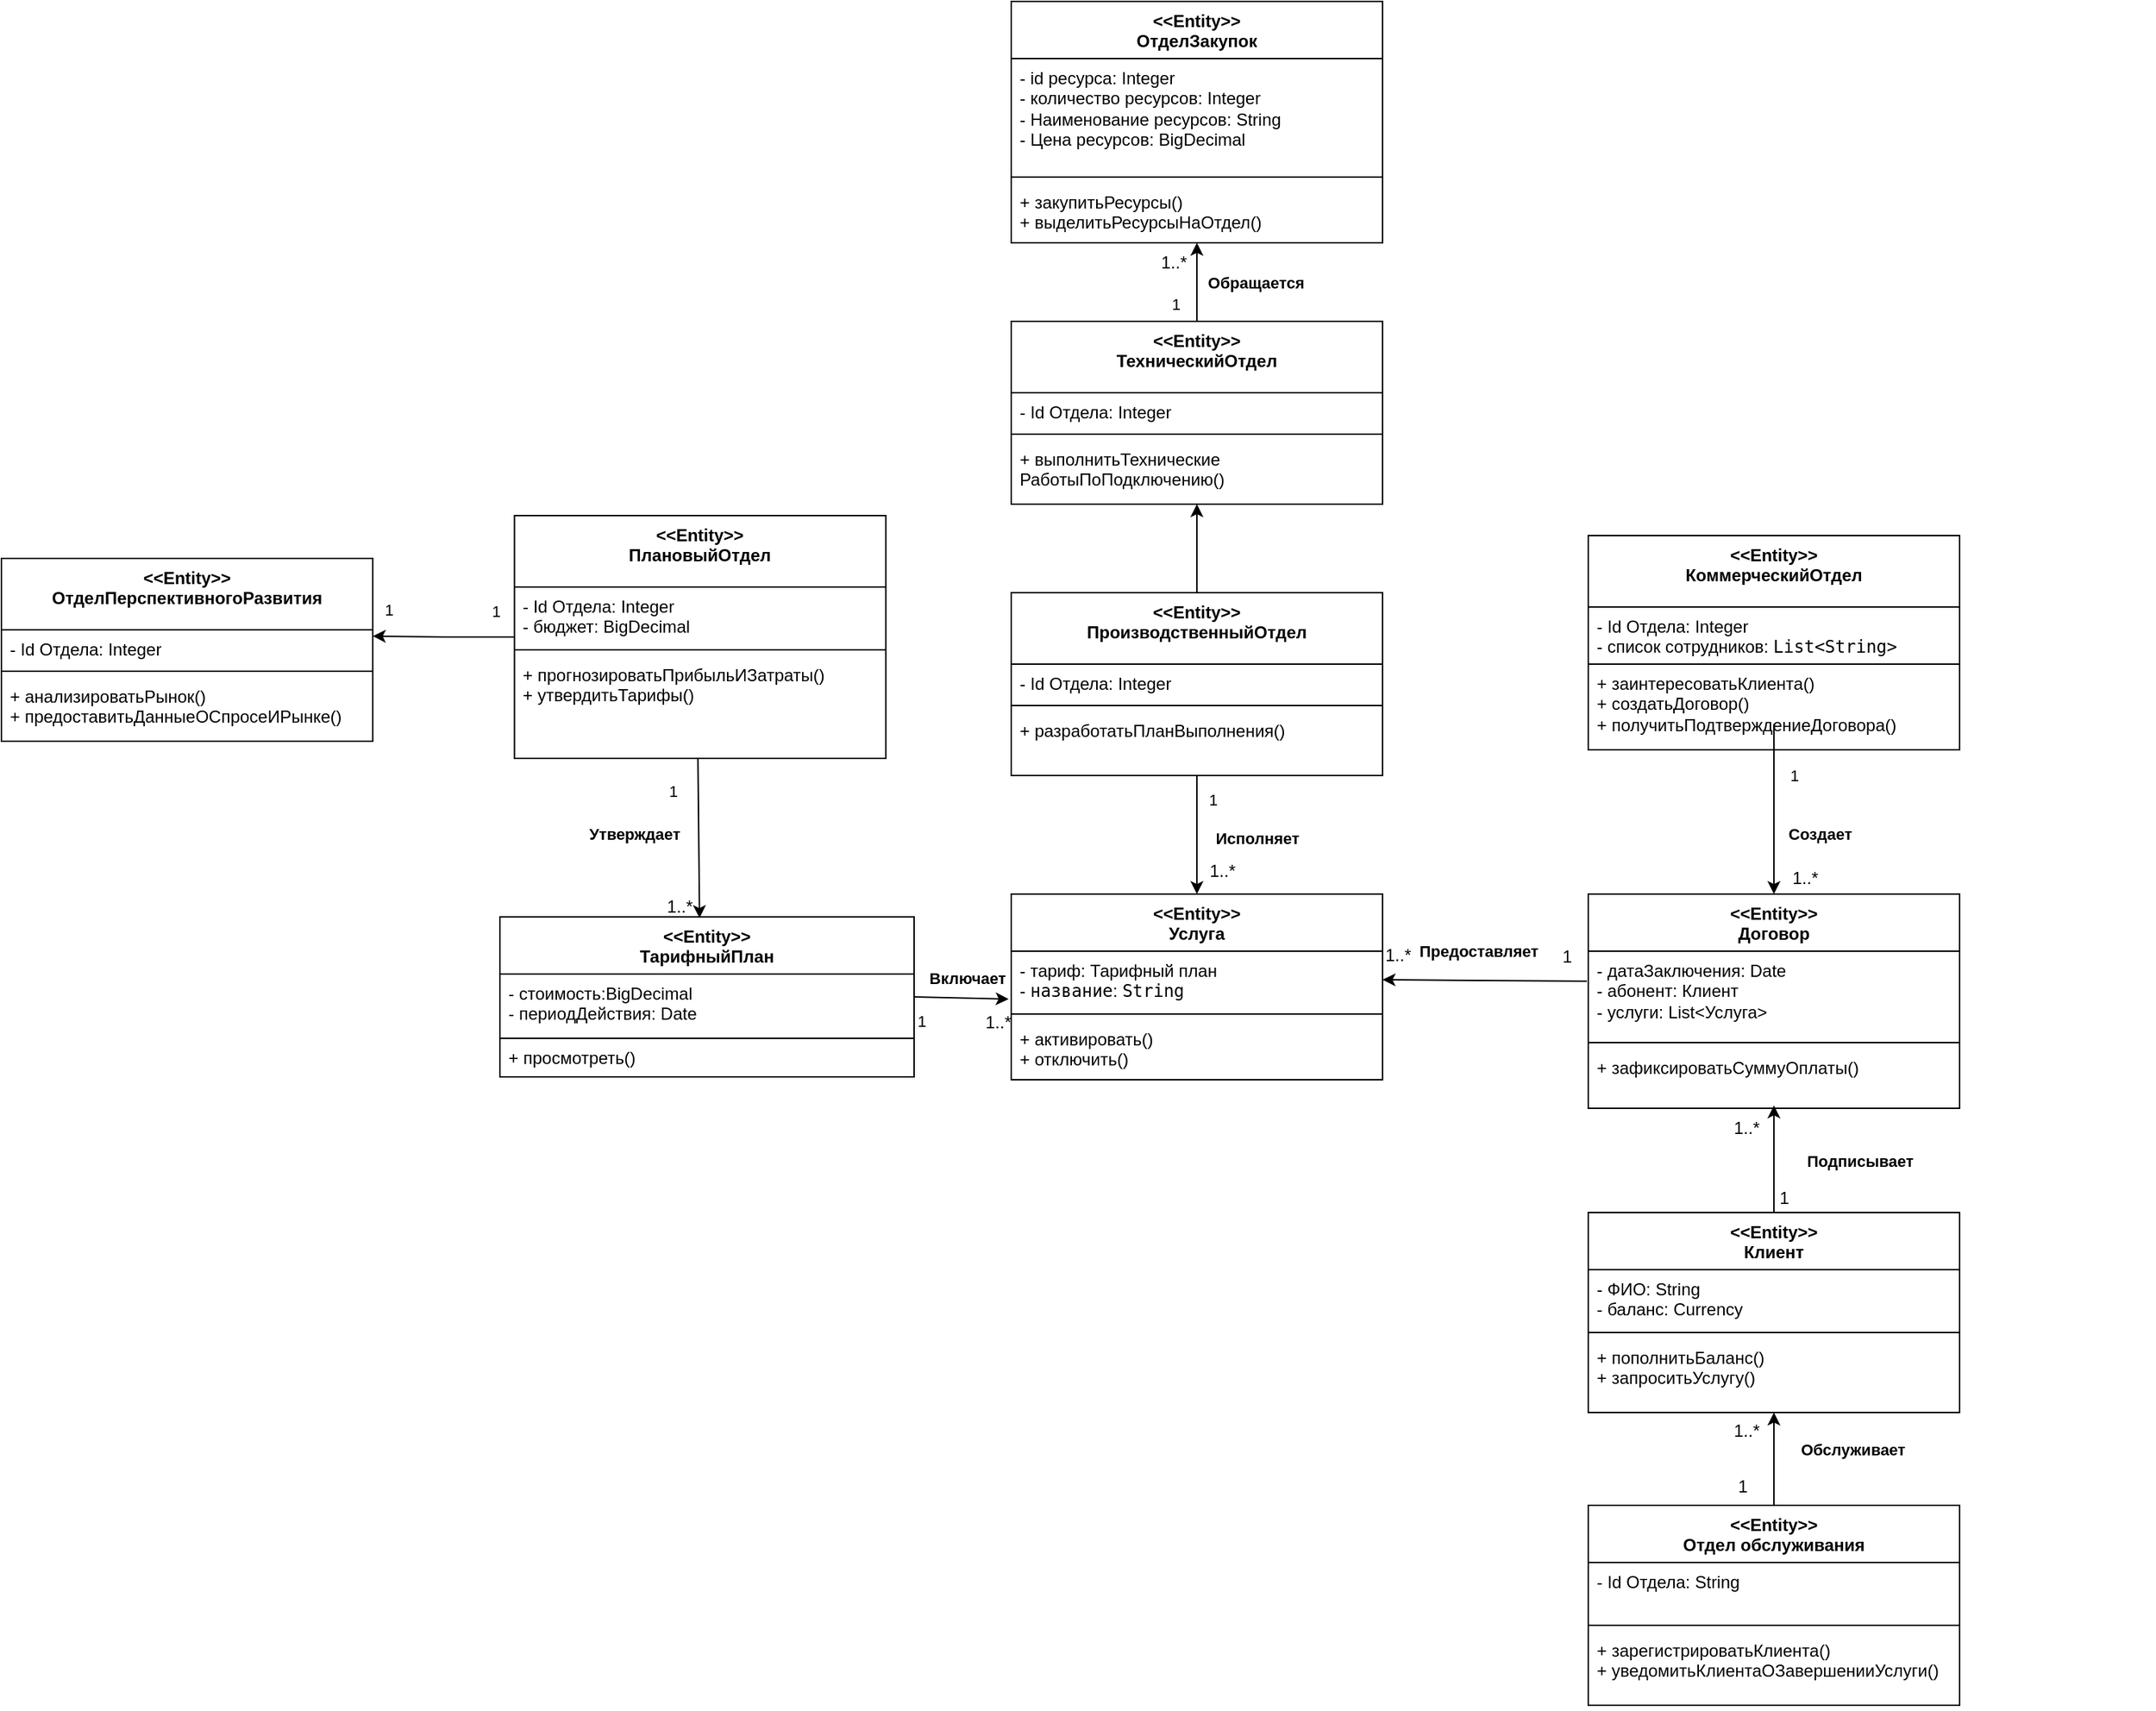 <mxfile version="26.2.4">
  <diagram name="Страница — 1" id="UrVU0uqpv7EShTGXeRlz">
    <mxGraphModel dx="1133" dy="674" grid="0" gridSize="10" guides="1" tooltips="1" connect="1" arrows="1" fold="1" page="1" pageScale="1" pageWidth="2339" pageHeight="3300" math="0" shadow="0">
      <root>
        <mxCell id="0" />
        <mxCell id="1" parent="0" />
        <mxCell id="eWgIt1Ur5osE32BD8mv0-30" style="edgeStyle=orthogonalEdgeStyle;rounded=0;orthogonalLoop=1;jettySize=auto;html=1;" edge="1" parent="1" source="eWgIt1Ur5osE32BD8mv0-19" target="V-TtBSGZ4l5DKQ4Nvbj8-29">
          <mxGeometry relative="1" as="geometry">
            <mxPoint x="1521" y="920" as="sourcePoint" />
          </mxGeometry>
        </mxCell>
        <mxCell id="V-TtBSGZ4l5DKQ4Nvbj8-6" value="&lt;div&gt;&amp;lt;&amp;lt;Entity&amp;gt;&amp;gt;&lt;/div&gt;&lt;div&gt;ОтделЗакупок&lt;/div&gt;" style="swimlane;fontStyle=1;align=center;verticalAlign=top;childLayout=stackLayout;horizontal=1;startSize=40;horizontalStack=0;resizeParent=1;resizeParentMax=0;resizeLast=0;collapsible=1;marginBottom=0;whiteSpace=wrap;html=1;" parent="1" vertex="1">
          <mxGeometry x="1391" y="411" width="260" height="169" as="geometry" />
        </mxCell>
        <mxCell id="V-TtBSGZ4l5DKQ4Nvbj8-7" value="&lt;div&gt;- id ресурса&lt;span style=&quot;background-color: transparent; color: light-dark(rgb(0, 0, 0), rgb(255, 255, 255));&quot;&gt;: Integer&lt;/span&gt;&lt;/div&gt;&lt;div&gt;- количество ресурсов: Integer&lt;/div&gt;&lt;div&gt;- Наименование ресурсов: String&lt;/div&gt;&lt;div&gt;- Цена ресурсов: BigDecimal&lt;/div&gt;" style="text;strokeColor=none;fillColor=none;align=left;verticalAlign=top;spacingLeft=4;spacingRight=4;overflow=hidden;rotatable=0;points=[[0,0.5],[1,0.5]];portConstraint=eastwest;whiteSpace=wrap;html=1;" parent="V-TtBSGZ4l5DKQ4Nvbj8-6" vertex="1">
          <mxGeometry y="40" width="260" height="79" as="geometry" />
        </mxCell>
        <mxCell id="V-TtBSGZ4l5DKQ4Nvbj8-8" value="" style="line;strokeWidth=1;fillColor=none;align=left;verticalAlign=middle;spacingTop=-1;spacingLeft=3;spacingRight=3;rotatable=0;labelPosition=right;points=[];portConstraint=eastwest;strokeColor=inherit;" parent="V-TtBSGZ4l5DKQ4Nvbj8-6" vertex="1">
          <mxGeometry y="119" width="260" height="8" as="geometry" />
        </mxCell>
        <mxCell id="V-TtBSGZ4l5DKQ4Nvbj8-9" value="&lt;div&gt;+ закупитьРесурсы()&lt;/div&gt;&lt;div&gt;+ выделитьРесурсыНаОтдел()&lt;/div&gt;" style="text;strokeColor=none;fillColor=none;align=left;verticalAlign=top;spacingLeft=4;spacingRight=4;overflow=hidden;rotatable=0;points=[[0,0.5],[1,0.5]];portConstraint=eastwest;whiteSpace=wrap;html=1;" parent="V-TtBSGZ4l5DKQ4Nvbj8-6" vertex="1">
          <mxGeometry y="127" width="260" height="42" as="geometry" />
        </mxCell>
        <mxCell id="V-TtBSGZ4l5DKQ4Nvbj8-10" value="&lt;div&gt;&amp;lt;&amp;lt;Entity&amp;gt;&amp;gt;&lt;/div&gt;&lt;div&gt;ПлановыйОтдел&lt;/div&gt;" style="swimlane;fontStyle=1;align=center;verticalAlign=top;childLayout=stackLayout;horizontal=1;startSize=50;horizontalStack=0;resizeParent=1;resizeParentMax=0;resizeLast=0;collapsible=1;marginBottom=0;whiteSpace=wrap;html=1;" parent="1" vertex="1">
          <mxGeometry x="1043.21" y="771" width="260" height="170" as="geometry" />
        </mxCell>
        <mxCell id="V-TtBSGZ4l5DKQ4Nvbj8-11" value="&lt;div&gt;- Id Отдела: Integer&lt;/div&gt;- бюджет: BigDecimal" style="text;strokeColor=none;fillColor=none;align=left;verticalAlign=top;spacingLeft=4;spacingRight=4;overflow=hidden;rotatable=0;points=[[0,0.5],[1,0.5]];portConstraint=eastwest;whiteSpace=wrap;html=1;" parent="V-TtBSGZ4l5DKQ4Nvbj8-10" vertex="1">
          <mxGeometry y="50" width="260" height="40" as="geometry" />
        </mxCell>
        <mxCell id="V-TtBSGZ4l5DKQ4Nvbj8-12" value="" style="line;strokeWidth=1;fillColor=none;align=left;verticalAlign=middle;spacingTop=-1;spacingLeft=3;spacingRight=3;rotatable=0;labelPosition=right;points=[];portConstraint=eastwest;strokeColor=inherit;" parent="V-TtBSGZ4l5DKQ4Nvbj8-10" vertex="1">
          <mxGeometry y="90" width="260" height="8" as="geometry" />
        </mxCell>
        <mxCell id="V-TtBSGZ4l5DKQ4Nvbj8-13" value="&lt;div&gt;&lt;div&gt;+ прогнозироватьПрибыльИЗатраты()&lt;/div&gt;&lt;/div&gt;&lt;div&gt;+&amp;nbsp;&lt;span style=&quot;background-color: initial;&quot;&gt;утвердитьТарифы()&lt;/span&gt;&lt;/div&gt;" style="text;strokeColor=none;fillColor=none;align=left;verticalAlign=top;spacingLeft=4;spacingRight=4;overflow=hidden;rotatable=0;points=[[0,0.5],[1,0.5]];portConstraint=eastwest;whiteSpace=wrap;html=1;" parent="V-TtBSGZ4l5DKQ4Nvbj8-10" vertex="1">
          <mxGeometry y="98" width="260" height="72" as="geometry" />
        </mxCell>
        <mxCell id="V-TtBSGZ4l5DKQ4Nvbj8-14" value="&lt;div&gt;&amp;lt;&amp;lt;Entity&amp;gt;&amp;gt;&lt;/div&gt;&lt;div&gt;КоммерческийОтдел&lt;/div&gt;" style="swimlane;fontStyle=1;align=center;verticalAlign=top;childLayout=stackLayout;horizontal=1;startSize=50;horizontalStack=0;resizeParent=1;resizeParentMax=0;resizeLast=0;collapsible=1;marginBottom=0;whiteSpace=wrap;html=1;" parent="1" vertex="1">
          <mxGeometry x="1795" y="785" width="260" height="150" as="geometry" />
        </mxCell>
        <mxCell id="V-TtBSGZ4l5DKQ4Nvbj8-15" value="&lt;div&gt;- Id Отдела: Integer&lt;/div&gt;- список сотрудников: &lt;code&gt;List&amp;lt;String&amp;gt;&lt;/code&gt;&lt;div&gt;&lt;code&gt;&lt;br&gt;&lt;/code&gt;&lt;/div&gt;" style="text;strokeColor=default;fillColor=none;align=left;verticalAlign=top;spacingLeft=4;spacingRight=4;overflow=hidden;rotatable=0;points=[[0,0.5],[1,0.5]];portConstraint=eastwest;whiteSpace=wrap;html=1;" parent="V-TtBSGZ4l5DKQ4Nvbj8-14" vertex="1">
          <mxGeometry y="50" width="260" height="40" as="geometry" />
        </mxCell>
        <mxCell id="V-TtBSGZ4l5DKQ4Nvbj8-16" value="+ заинтересоватьКлиента()&lt;div&gt;+&amp;nbsp;&lt;span style=&quot;background-color: initial;&quot;&gt;создатьДоговор()&lt;/span&gt;&lt;br&gt;&lt;/div&gt;&lt;div&gt;+ получитьПодтверждениеДоговора()&lt;br&gt;&lt;/div&gt;" style="text;strokeColor=none;fillColor=none;align=left;verticalAlign=top;spacingLeft=4;spacingRight=4;overflow=hidden;rotatable=0;points=[[0,0.5],[1,0.5]];portConstraint=eastwest;whiteSpace=wrap;html=1;" parent="V-TtBSGZ4l5DKQ4Nvbj8-14" vertex="1">
          <mxGeometry y="90" width="260" height="60" as="geometry" />
        </mxCell>
        <mxCell id="V-TtBSGZ4l5DKQ4Nvbj8-21" value="&lt;div&gt;&amp;lt;&amp;lt;Entity&amp;gt;&amp;gt;&lt;/div&gt;Клиент" style="swimlane;fontStyle=1;align=center;verticalAlign=top;childLayout=stackLayout;horizontal=1;startSize=40;horizontalStack=0;resizeParent=1;resizeParentMax=0;resizeLast=0;collapsible=1;marginBottom=0;whiteSpace=wrap;html=1;" parent="1" vertex="1">
          <mxGeometry x="1795" y="1259.0" width="260" height="140" as="geometry" />
        </mxCell>
        <mxCell id="V-TtBSGZ4l5DKQ4Nvbj8-22" value="&lt;div&gt;- ФИО: String&lt;br&gt;&lt;/div&gt;&lt;div&gt;- баланс: Currency&lt;/div&gt;" style="text;strokeColor=none;fillColor=none;align=left;verticalAlign=top;spacingLeft=4;spacingRight=4;overflow=hidden;rotatable=0;points=[[0,0.5],[1,0.5]];portConstraint=eastwest;whiteSpace=wrap;html=1;" parent="V-TtBSGZ4l5DKQ4Nvbj8-21" vertex="1">
          <mxGeometry y="40" width="260" height="40" as="geometry" />
        </mxCell>
        <mxCell id="V-TtBSGZ4l5DKQ4Nvbj8-23" value="" style="line;strokeWidth=1;fillColor=none;align=left;verticalAlign=middle;spacingTop=-1;spacingLeft=3;spacingRight=3;rotatable=0;labelPosition=right;points=[];portConstraint=eastwest;strokeColor=inherit;" parent="V-TtBSGZ4l5DKQ4Nvbj8-21" vertex="1">
          <mxGeometry y="80" width="260" height="8" as="geometry" />
        </mxCell>
        <mxCell id="V-TtBSGZ4l5DKQ4Nvbj8-24" value="+ пополнитьБаланс()&lt;div&gt;+ &lt;span style=&quot;background-color: initial;&quot;&gt;запроситьУслугу()&lt;/span&gt;&lt;/div&gt;" style="text;strokeColor=none;fillColor=none;align=left;verticalAlign=top;spacingLeft=4;spacingRight=4;overflow=hidden;rotatable=0;points=[[0,0.5],[1,0.5]];portConstraint=eastwest;whiteSpace=wrap;html=1;" parent="V-TtBSGZ4l5DKQ4Nvbj8-21" vertex="1">
          <mxGeometry y="88" width="260" height="52" as="geometry" />
        </mxCell>
        <mxCell id="V-TtBSGZ4l5DKQ4Nvbj8-25" value="&lt;div&gt;&amp;lt;&amp;lt;Entity&amp;gt;&amp;gt;&lt;/div&gt;&lt;div&gt;&lt;span style=&quot;background-color: transparent; color: light-dark(rgb(0, 0, 0), rgb(255, 255, 255));&quot;&gt;Договор&lt;/span&gt;&lt;/div&gt;" style="swimlane;fontStyle=1;align=center;verticalAlign=top;childLayout=stackLayout;horizontal=1;startSize=40;horizontalStack=0;resizeParent=1;resizeParentMax=0;resizeLast=0;collapsible=1;marginBottom=0;whiteSpace=wrap;html=1;" parent="1" vertex="1">
          <mxGeometry x="1795" y="1036" width="260" height="150" as="geometry" />
        </mxCell>
        <mxCell id="V-TtBSGZ4l5DKQ4Nvbj8-26" value="&lt;div&gt;- датаЗаключения: Date&lt;/div&gt;&lt;div&gt;- абонент: Клиент&lt;br&gt;&lt;/div&gt;&lt;div&gt;- услуги: List&amp;lt;Услуга&amp;gt;&lt;/div&gt;" style="text;strokeColor=none;fillColor=none;align=left;verticalAlign=top;spacingLeft=4;spacingRight=4;overflow=hidden;rotatable=0;points=[[0,0.5],[1,0.5]];portConstraint=eastwest;whiteSpace=wrap;html=1;" parent="V-TtBSGZ4l5DKQ4Nvbj8-25" vertex="1">
          <mxGeometry y="40" width="260" height="60" as="geometry" />
        </mxCell>
        <mxCell id="V-TtBSGZ4l5DKQ4Nvbj8-27" value="" style="line;strokeWidth=1;fillColor=none;align=left;verticalAlign=middle;spacingTop=-1;spacingLeft=3;spacingRight=3;rotatable=0;labelPosition=right;points=[];portConstraint=eastwest;strokeColor=inherit;" parent="V-TtBSGZ4l5DKQ4Nvbj8-25" vertex="1">
          <mxGeometry y="100" width="260" height="8" as="geometry" />
        </mxCell>
        <mxCell id="V-TtBSGZ4l5DKQ4Nvbj8-28" value="+ зафиксироватьСуммуОплаты()&lt;div&gt;&lt;br&gt;&lt;/div&gt;" style="text;strokeColor=none;fillColor=none;align=left;verticalAlign=top;spacingLeft=4;spacingRight=4;overflow=hidden;rotatable=0;points=[[0,0.5],[1,0.5]];portConstraint=eastwest;whiteSpace=wrap;html=1;" parent="V-TtBSGZ4l5DKQ4Nvbj8-25" vertex="1">
          <mxGeometry y="108" width="260" height="42" as="geometry" />
        </mxCell>
        <mxCell id="V-TtBSGZ4l5DKQ4Nvbj8-29" value="&lt;div&gt;&amp;lt;&amp;lt;Entity&amp;gt;&amp;gt;&lt;/div&gt;&lt;div&gt;&lt;span style=&quot;background-color: transparent; color: light-dark(rgb(0, 0, 0), rgb(255, 255, 255));&quot;&gt;Услуга&lt;/span&gt;&lt;/div&gt;" style="swimlane;fontStyle=1;align=center;verticalAlign=top;childLayout=stackLayout;horizontal=1;startSize=40;horizontalStack=0;resizeParent=1;resizeParentMax=0;resizeLast=0;collapsible=1;marginBottom=0;whiteSpace=wrap;html=1;" parent="1" vertex="1">
          <mxGeometry x="1391" y="1036" width="260" height="130" as="geometry" />
        </mxCell>
        <mxCell id="V-TtBSGZ4l5DKQ4Nvbj8-30" value="- тариф: Тарифный план&lt;div&gt;&lt;font face=&quot;Helvetica&quot;&gt;-&amp;nbsp;&lt;code&gt;название&lt;/code&gt;: &lt;code&gt;String&lt;/code&gt;&lt;/font&gt;&lt;/div&gt;" style="text;strokeColor=none;fillColor=none;align=left;verticalAlign=top;spacingLeft=4;spacingRight=4;overflow=hidden;rotatable=0;points=[[0,0.5],[1,0.5]];portConstraint=eastwest;whiteSpace=wrap;html=1;" parent="V-TtBSGZ4l5DKQ4Nvbj8-29" vertex="1">
          <mxGeometry y="40" width="260" height="40" as="geometry" />
        </mxCell>
        <mxCell id="V-TtBSGZ4l5DKQ4Nvbj8-31" value="" style="line;strokeWidth=1;fillColor=none;align=left;verticalAlign=middle;spacingTop=-1;spacingLeft=3;spacingRight=3;rotatable=0;labelPosition=right;points=[];portConstraint=eastwest;strokeColor=inherit;" parent="V-TtBSGZ4l5DKQ4Nvbj8-29" vertex="1">
          <mxGeometry y="80" width="260" height="8" as="geometry" />
        </mxCell>
        <mxCell id="V-TtBSGZ4l5DKQ4Nvbj8-32" value="+ активировать()&lt;div&gt;+ отключить()&lt;/div&gt;" style="text;strokeColor=none;fillColor=none;align=left;verticalAlign=top;spacingLeft=4;spacingRight=4;overflow=hidden;rotatable=0;points=[[0,0.5],[1,0.5]];portConstraint=eastwest;whiteSpace=wrap;html=1;" parent="V-TtBSGZ4l5DKQ4Nvbj8-29" vertex="1">
          <mxGeometry y="88" width="260" height="42" as="geometry" />
        </mxCell>
        <mxCell id="V-TtBSGZ4l5DKQ4Nvbj8-33" value="" style="resizable=0;html=1;align=right;verticalAlign=bottom;labelBackgroundColor=none;" parent="1" connectable="0" vertex="1">
          <mxGeometry x="1303.21" y="1140" as="geometry" />
        </mxCell>
        <mxCell id="V-TtBSGZ4l5DKQ4Nvbj8-34" value="" style="resizable=0;html=1;align=right;verticalAlign=bottom;labelBackgroundColor=none;" parent="1" connectable="0" vertex="1">
          <mxGeometry x="2020.692" y="1211.054" as="geometry" />
        </mxCell>
        <mxCell id="V-TtBSGZ4l5DKQ4Nvbj8-35" value="" style="resizable=0;html=1;align=right;verticalAlign=bottom;labelBackgroundColor=none;" parent="1" connectable="0" vertex="1">
          <mxGeometry x="1173.214" y="1085.471" as="geometry" />
        </mxCell>
        <mxCell id="V-TtBSGZ4l5DKQ4Nvbj8-36" value="&lt;div&gt;&amp;lt;&amp;lt;Entity&amp;gt;&amp;gt;&lt;/div&gt;&lt;div&gt;&lt;span style=&quot;background-color: transparent; color: light-dark(rgb(0, 0, 0), rgb(255, 255, 255));&quot;&gt;ТарифныйПлан&lt;/span&gt;&lt;span style=&quot;background-color: initial; text-wrap: nowrap; color: rgba(0, 0, 0, 0); font-family: monospace; font-size: 0px; font-weight: 400; text-align: start;&quot;&gt;%3CmxGraphModel%3E%3Croot%3E%3CmxCell%20id%3D%220%22%2F%3E%3CmxCell%20id%3D%221%22%20parent%3D%220%22%2F%3E%3CmxCell%20id%3D%222%22%20value%3D%22%26lt%3Bdiv%26gt%3B%26amp%3Blt%3B%26amp%3Blt%3BEntity%26amp%3Bgt%3B%26amp%3Bgt%3B%26lt%3B%2Fdiv%26gt%3B%D0%90%D0%B1%D0%BE%D0%BD%D0%B5%D0%BD%D1%82%22%20style%3D%22swimlane%3BfontStyle%3D1%3Balign%3Dcenter%3BverticalAlign%3Dtop%3BchildLayout%3DstackLayout%3Bhorizontal%3D1%3BstartSize%3D40%3BhorizontalStack%3D0%3BresizeParent%3D1%3BresizeParentMax%3D0%3BresizeLast%3D0%3Bcollapsible%3D1%3BmarginBottom%3D0%3BwhiteSpace%3Dwrap%3Bhtml%3D1%3B%22%20vertex%3D%221%22%20parent%3D%221%22%3E%3CmxGeometry%20x%3D%22310%22%20y%3D%22160%22%20width%3D%22160%22%20height%3D%22110%22%20as%3D%22geometry%22%2F%3E%3C%2FmxCell%3E%3CmxCell%20id%3D%223%22%20value%3D%22%2B%20field%3A%20type%22%20style%3D%22text%3BstrokeColor%3Dnone%3BfillColor%3Dnone%3Balign%3Dleft%3BverticalAlign%3Dtop%3BspacingLeft%3D4%3BspacingRight%3D4%3Boverflow%3Dhidden%3Brotatable%3D0%3Bpoints%3D%5B%5B0%2C0.5%5D%2C%5B1%2C0.5%5D%5D%3BportConstraint%3Deastwest%3BwhiteSpace%3Dwrap%3Bhtml%3D1%3B%22%20vertex%3D%221%22%20parent%3D%222%22%3E%3CmxGeometry%20y%3D%2240%22%20width%3D%22160%22%20height%3D%2226%22%20as%3D%22geometry%22%2F%3E%3C%2FmxCell%3E%3CmxCell%20id%3D%224%22%20value%3D%22%22%20style%3D%22line%3BstrokeWidth%3D1%3BfillColor%3Dnone%3Balign%3Dleft%3BverticalAlign%3Dmiddle%3BspacingTop%3D-1%3BspacingLeft%3D3%3BspacingRight%3D3%3Brotatable%3D0%3BlabelPosition%3Dright%3Bpoints%3D%5B%5D%3BportConstraint%3Deastwest%3BstrokeColor%3Dinherit%3B%22%20vertex%3D%221%22%20parent%3D%222%22%3E%3CmxGeometry%20y%3D%2266%22%20width%3D%22160%22%20height%3D%228%22%20as%3D%22geometry%22%2F%3E%3C%2FmxCell%3E%3CmxCell%20id%3D%225%22%20value%3D%22%2B%20%D0%97%D0%B0%D0%BA%D0%BB%D1%8E%D1%87%D0%B8%D1%82%D1%8C%20%D0%B4%D0%BE%D0%B3%D0%BE%D0%B2%D0%BE%D1%80(type)%3A%20type%22%20style%3D%22text%3BstrokeColor%3Dnone%3BfillColor%3Dnone%3Balign%3Dleft%3BverticalAlign%3Dtop%3BspacingLeft%3D4%3BspacingRight%3D4%3Boverflow%3Dhidden%3Brotatable%3D0%3Bpoints%3D%5B%5B0%2C0.5%5D%2C%5B1%2C0.5%5D%5D%3BportConstraint%3Deastwest%3BwhiteSpace%3Dwrap%3Bhtml%3D1%3B%22%20vertex%3D%221%22%20parent%3D%222%22%3E%3CmxGeometry%20y%3D%2274%22%20width%3D%22160%22%20height%3D%2236%22%20as%3D%22geometry%22%2F%3E%3C%2FmxCell%3E%3C%2Froot%3E%3C%2FmxGraphModel%3E&lt;/span&gt;&lt;/div&gt;" style="swimlane;fontStyle=1;align=center;verticalAlign=top;childLayout=stackLayout;horizontal=1;startSize=40;horizontalStack=0;resizeParent=1;resizeParentMax=0;resizeLast=0;collapsible=1;marginBottom=0;whiteSpace=wrap;html=1;" parent="1" vertex="1">
          <mxGeometry x="1033" y="1052" width="290" height="112" as="geometry">
            <mxRectangle x="-470" y="50" width="130" height="40" as="alternateBounds" />
          </mxGeometry>
        </mxCell>
        <mxCell id="V-TtBSGZ4l5DKQ4Nvbj8-37" value="&lt;div&gt;&lt;span style=&quot;background-color: initial;&quot;&gt;- стоимость:BigDecimal&lt;/span&gt;&lt;br&gt;&lt;/div&gt;&lt;div&gt;- периодДействия: Date&lt;br&gt;&lt;/div&gt;" style="text;strokeColor=none;fillColor=none;align=left;verticalAlign=top;spacingLeft=4;spacingRight=4;overflow=hidden;rotatable=0;points=[[0,0.5],[1,0.5]];portConstraint=eastwest;whiteSpace=wrap;html=1;" parent="V-TtBSGZ4l5DKQ4Nvbj8-36" vertex="1">
          <mxGeometry y="40" width="290" height="45" as="geometry" />
        </mxCell>
        <mxCell id="eWgIt1Ur5osE32BD8mv0-2" value="" style="endArrow=none;html=1;rounded=0;entryX=1;entryY=1;entryDx=0;entryDy=0;entryPerimeter=0;" edge="1" parent="V-TtBSGZ4l5DKQ4Nvbj8-36" target="V-TtBSGZ4l5DKQ4Nvbj8-37">
          <mxGeometry width="50" height="50" relative="1" as="geometry">
            <mxPoint y="85" as="sourcePoint" />
            <mxPoint x="50" y="35" as="targetPoint" />
          </mxGeometry>
        </mxCell>
        <mxCell id="eWgIt1Ur5osE32BD8mv0-1" value="+ просмотреть()" style="text;strokeColor=none;fillColor=none;align=left;verticalAlign=top;spacingLeft=4;spacingRight=4;overflow=hidden;rotatable=0;points=[[0,0.5],[1,0.5]];portConstraint=eastwest;whiteSpace=wrap;html=1;" vertex="1" parent="V-TtBSGZ4l5DKQ4Nvbj8-36">
          <mxGeometry y="85" width="290" height="27" as="geometry" />
        </mxCell>
        <mxCell id="V-TtBSGZ4l5DKQ4Nvbj8-38" value="" style="endArrow=none;html=1;rounded=0;align=center;verticalAlign=top;endFill=0;labelBackgroundColor=none;entryX=0.5;entryY=0;entryDx=0;entryDy=0;startArrow=classic;startFill=1;fontSize=17;exitX=0.5;exitY=0.952;exitDx=0;exitDy=0;exitPerimeter=0;" parent="1" target="V-TtBSGZ4l5DKQ4Nvbj8-21" edge="1" source="V-TtBSGZ4l5DKQ4Nvbj8-28">
          <mxGeometry relative="1" as="geometry">
            <mxPoint x="1925" y="1190" as="sourcePoint" />
            <mxPoint x="2465" y="1325" as="targetPoint" />
          </mxGeometry>
        </mxCell>
        <mxCell id="V-TtBSGZ4l5DKQ4Nvbj8-39" value="1" style="resizable=0;html=1;align=left;verticalAlign=top;labelBackgroundColor=none;" parent="V-TtBSGZ4l5DKQ4Nvbj8-38" connectable="0" vertex="1">
          <mxGeometry x="-1" relative="1" as="geometry">
            <mxPoint x="-24" y="298" as="offset" />
          </mxGeometry>
        </mxCell>
        <mxCell id="V-TtBSGZ4l5DKQ4Nvbj8-40" value="" style="resizable=0;html=1;align=right;verticalAlign=bottom;labelBackgroundColor=none;" parent="V-TtBSGZ4l5DKQ4Nvbj8-38" connectable="0" vertex="1">
          <mxGeometry x="1" relative="1" as="geometry">
            <mxPoint x="-45" y="205" as="offset" />
          </mxGeometry>
        </mxCell>
        <mxCell id="V-TtBSGZ4l5DKQ4Nvbj8-42" value="&lt;b&gt;Подписывает&lt;/b&gt;" style="edgeLabel;html=1;align=center;verticalAlign=middle;resizable=0;points=[];" parent="V-TtBSGZ4l5DKQ4Nvbj8-38" vertex="1" connectable="0">
          <mxGeometry x="-0.314" relative="1" as="geometry">
            <mxPoint x="60" y="13" as="offset" />
          </mxGeometry>
        </mxCell>
        <mxCell id="V-TtBSGZ4l5DKQ4Nvbj8-43" value="" style="endArrow=classic;html=1;rounded=0;align=center;verticalAlign=top;endFill=1;labelBackgroundColor=none;entryX=0.5;entryY=0;entryDx=0;entryDy=0;strokeColor=default;" parent="1" target="V-TtBSGZ4l5DKQ4Nvbj8-25" edge="1">
          <mxGeometry relative="1" as="geometry">
            <mxPoint x="1925" y="917" as="sourcePoint" />
            <mxPoint x="1925" y="1021" as="targetPoint" />
          </mxGeometry>
        </mxCell>
        <mxCell id="V-TtBSGZ4l5DKQ4Nvbj8-44" value="1..*" style="resizable=0;html=1;align=left;verticalAlign=top;labelBackgroundColor=none;" parent="V-TtBSGZ4l5DKQ4Nvbj8-43" connectable="0" vertex="1">
          <mxGeometry x="-1" relative="1" as="geometry">
            <mxPoint x="11" y="94" as="offset" />
          </mxGeometry>
        </mxCell>
        <mxCell id="V-TtBSGZ4l5DKQ4Nvbj8-45" value="" style="resizable=0;html=1;align=right;verticalAlign=bottom;labelBackgroundColor=none;" parent="V-TtBSGZ4l5DKQ4Nvbj8-43" connectable="0" vertex="1">
          <mxGeometry x="1" relative="1" as="geometry" />
        </mxCell>
        <mxCell id="V-TtBSGZ4l5DKQ4Nvbj8-46" value="1" style="edgeLabel;html=1;align=center;verticalAlign=middle;resizable=0;points=[];" parent="V-TtBSGZ4l5DKQ4Nvbj8-43" vertex="1" connectable="0">
          <mxGeometry x="0.6" y="1" relative="1" as="geometry">
            <mxPoint x="13" y="-59" as="offset" />
          </mxGeometry>
        </mxCell>
        <mxCell id="V-TtBSGZ4l5DKQ4Nvbj8-47" value="&lt;b&gt;Создает&lt;/b&gt;" style="edgeLabel;html=1;align=center;verticalAlign=middle;resizable=0;points=[];" parent="V-TtBSGZ4l5DKQ4Nvbj8-43" vertex="1" connectable="0">
          <mxGeometry x="-0.314" relative="1" as="geometry">
            <mxPoint x="32" y="36" as="offset" />
          </mxGeometry>
        </mxCell>
        <mxCell id="V-TtBSGZ4l5DKQ4Nvbj8-59" value="" style="endArrow=classic;html=1;rounded=0;align=center;verticalAlign=top;endFill=1;labelBackgroundColor=none;exitX=0.494;exitY=1.002;exitDx=0;exitDy=0;entryX=0.482;entryY=0.007;entryDx=0;entryDy=0;exitPerimeter=0;entryPerimeter=0;" parent="1" source="V-TtBSGZ4l5DKQ4Nvbj8-13" target="V-TtBSGZ4l5DKQ4Nvbj8-36" edge="1">
          <mxGeometry relative="1" as="geometry">
            <mxPoint x="2811" y="939" as="sourcePoint" />
            <mxPoint x="2812" y="1021" as="targetPoint" />
          </mxGeometry>
        </mxCell>
        <mxCell id="V-TtBSGZ4l5DKQ4Nvbj8-60" value="1..*" style="resizable=0;html=1;align=left;verticalAlign=top;labelBackgroundColor=none;" parent="V-TtBSGZ4l5DKQ4Nvbj8-59" connectable="0" vertex="1">
          <mxGeometry x="-1" relative="1" as="geometry">
            <mxPoint x="-24" y="90" as="offset" />
          </mxGeometry>
        </mxCell>
        <mxCell id="V-TtBSGZ4l5DKQ4Nvbj8-61" value="" style="resizable=0;html=1;align=right;verticalAlign=bottom;labelBackgroundColor=none;" parent="V-TtBSGZ4l5DKQ4Nvbj8-59" connectable="0" vertex="1">
          <mxGeometry x="1" relative="1" as="geometry" />
        </mxCell>
        <mxCell id="V-TtBSGZ4l5DKQ4Nvbj8-62" value="1" style="edgeLabel;html=1;align=center;verticalAlign=middle;resizable=0;points=[];" parent="V-TtBSGZ4l5DKQ4Nvbj8-59" vertex="1" connectable="0">
          <mxGeometry x="0.6" y="1" relative="1" as="geometry">
            <mxPoint x="358" y="-61" as="offset" />
          </mxGeometry>
        </mxCell>
        <mxCell id="V-TtBSGZ4l5DKQ4Nvbj8-63" value="&lt;b&gt;Утверждает&lt;/b&gt;" style="edgeLabel;html=1;align=center;verticalAlign=middle;resizable=0;points=[];" parent="V-TtBSGZ4l5DKQ4Nvbj8-59" vertex="1" connectable="0">
          <mxGeometry x="-0.314" relative="1" as="geometry">
            <mxPoint x="-45" y="14" as="offset" />
          </mxGeometry>
        </mxCell>
        <mxCell id="V-TtBSGZ4l5DKQ4Nvbj8-69" value="" style="endArrow=classic;html=1;rounded=0;align=center;verticalAlign=top;endFill=1;labelBackgroundColor=none;exitX=-0.004;exitY=0.35;exitDx=0;exitDy=0;entryX=1;entryY=0.5;entryDx=0;entryDy=0;exitPerimeter=0;" parent="1" source="V-TtBSGZ4l5DKQ4Nvbj8-26" target="V-TtBSGZ4l5DKQ4Nvbj8-30" edge="1">
          <mxGeometry relative="1" as="geometry">
            <mxPoint x="2037" y="1255" as="sourcePoint" />
            <mxPoint x="2036" y="1176" as="targetPoint" />
          </mxGeometry>
        </mxCell>
        <mxCell id="V-TtBSGZ4l5DKQ4Nvbj8-70" value="1" style="resizable=0;html=1;align=left;verticalAlign=top;labelBackgroundColor=none;" parent="V-TtBSGZ4l5DKQ4Nvbj8-69" connectable="0" vertex="1">
          <mxGeometry x="-1" relative="1" as="geometry">
            <mxPoint x="-19" y="-31" as="offset" />
          </mxGeometry>
        </mxCell>
        <mxCell id="V-TtBSGZ4l5DKQ4Nvbj8-71" value="" style="resizable=0;html=1;align=right;verticalAlign=bottom;labelBackgroundColor=none;" parent="V-TtBSGZ4l5DKQ4Nvbj8-69" connectable="0" vertex="1">
          <mxGeometry x="1" relative="1" as="geometry" />
        </mxCell>
        <mxCell id="V-TtBSGZ4l5DKQ4Nvbj8-73" value="&lt;b&gt;Предоставляет&lt;/b&gt;" style="edgeLabel;html=1;align=center;verticalAlign=middle;resizable=0;points=[];" parent="V-TtBSGZ4l5DKQ4Nvbj8-69" vertex="1" connectable="0">
          <mxGeometry x="-0.314" relative="1" as="geometry">
            <mxPoint x="-27" y="-21" as="offset" />
          </mxGeometry>
        </mxCell>
        <mxCell id="V-TtBSGZ4l5DKQ4Nvbj8-74" value="" style="endArrow=none;html=1;rounded=0;align=center;verticalAlign=top;endFill=0;labelBackgroundColor=none;entryX=1;entryY=0.5;entryDx=0;entryDy=0;strokeColor=default;exitX=-0.007;exitY=0.838;exitDx=0;exitDy=0;exitPerimeter=0;startArrow=classic;startFill=1;" parent="1" source="V-TtBSGZ4l5DKQ4Nvbj8-30" target="V-TtBSGZ4l5DKQ4Nvbj8-36" edge="1">
          <mxGeometry relative="1" as="geometry">
            <mxPoint x="1527" y="871" as="sourcePoint" />
            <mxPoint x="1527" y="1041" as="targetPoint" />
          </mxGeometry>
        </mxCell>
        <mxCell id="V-TtBSGZ4l5DKQ4Nvbj8-75" value="1..*" style="resizable=0;html=1;align=left;verticalAlign=top;labelBackgroundColor=none;" parent="V-TtBSGZ4l5DKQ4Nvbj8-74" connectable="0" vertex="1">
          <mxGeometry x="-1" relative="1" as="geometry">
            <mxPoint x="-18" y="2" as="offset" />
          </mxGeometry>
        </mxCell>
        <mxCell id="V-TtBSGZ4l5DKQ4Nvbj8-76" value="" style="resizable=0;html=1;align=right;verticalAlign=bottom;labelBackgroundColor=none;" parent="V-TtBSGZ4l5DKQ4Nvbj8-74" connectable="0" vertex="1">
          <mxGeometry x="1" relative="1" as="geometry" />
        </mxCell>
        <mxCell id="V-TtBSGZ4l5DKQ4Nvbj8-77" value="1" style="edgeLabel;html=1;align=center;verticalAlign=middle;resizable=0;points=[];" parent="V-TtBSGZ4l5DKQ4Nvbj8-74" vertex="1" connectable="0">
          <mxGeometry x="0.6" y="1" relative="1" as="geometry">
            <mxPoint x="-8" y="15" as="offset" />
          </mxGeometry>
        </mxCell>
        <mxCell id="V-TtBSGZ4l5DKQ4Nvbj8-78" value="&lt;b&gt;Включает&lt;/b&gt;" style="edgeLabel;html=1;align=center;verticalAlign=middle;resizable=0;points=[];" parent="V-TtBSGZ4l5DKQ4Nvbj8-74" vertex="1" connectable="0">
          <mxGeometry x="-0.314" relative="1" as="geometry">
            <mxPoint x="-7" y="-14" as="offset" />
          </mxGeometry>
        </mxCell>
        <mxCell id="nqU_mmRqwJngatGiqdI7-1" value="1..*" style="resizable=0;html=1;align=left;verticalAlign=top;labelBackgroundColor=none;" parent="1" connectable="0" vertex="1">
          <mxGeometry x="2191" y="1509" as="geometry">
            <mxPoint x="-296" y="-111" as="offset" />
          </mxGeometry>
        </mxCell>
        <mxCell id="eWgIt1Ur5osE32BD8mv0-12" style="edgeStyle=orthogonalEdgeStyle;rounded=0;orthogonalLoop=1;jettySize=auto;html=1;" edge="1" parent="1" source="eWgIt1Ur5osE32BD8mv0-6" target="V-TtBSGZ4l5DKQ4Nvbj8-21">
          <mxGeometry relative="1" as="geometry" />
        </mxCell>
        <mxCell id="eWgIt1Ur5osE32BD8mv0-6" value="&lt;div&gt;&amp;lt;&amp;lt;Entity&amp;gt;&amp;gt;&lt;/div&gt;Отдел обслуживания" style="swimlane;fontStyle=1;align=center;verticalAlign=top;childLayout=stackLayout;horizontal=1;startSize=40;horizontalStack=0;resizeParent=1;resizeParentMax=0;resizeLast=0;collapsible=1;marginBottom=0;whiteSpace=wrap;html=1;" vertex="1" parent="1">
          <mxGeometry x="1795" y="1464.0" width="260" height="140" as="geometry" />
        </mxCell>
        <mxCell id="eWgIt1Ur5osE32BD8mv0-7" value="&lt;div&gt;- Id Отдела: String&lt;/div&gt;" style="text;strokeColor=none;fillColor=none;align=left;verticalAlign=top;spacingLeft=4;spacingRight=4;overflow=hidden;rotatable=0;points=[[0,0.5],[1,0.5]];portConstraint=eastwest;whiteSpace=wrap;html=1;" vertex="1" parent="eWgIt1Ur5osE32BD8mv0-6">
          <mxGeometry y="40" width="260" height="40" as="geometry" />
        </mxCell>
        <mxCell id="eWgIt1Ur5osE32BD8mv0-8" value="" style="line;strokeWidth=1;fillColor=none;align=left;verticalAlign=middle;spacingTop=-1;spacingLeft=3;spacingRight=3;rotatable=0;labelPosition=right;points=[];portConstraint=eastwest;strokeColor=inherit;" vertex="1" parent="eWgIt1Ur5osE32BD8mv0-6">
          <mxGeometry y="80" width="260" height="8" as="geometry" />
        </mxCell>
        <mxCell id="eWgIt1Ur5osE32BD8mv0-9" value="+ зарегистрироватьКлиента()&lt;div&gt;+&amp;nbsp;&lt;span style=&quot;background-color: initial;&quot;&gt;уведомитьКлиентаОЗавершенииУслуги()&lt;/span&gt;&lt;/div&gt;" style="text;strokeColor=none;fillColor=none;align=left;verticalAlign=top;spacingLeft=4;spacingRight=4;overflow=hidden;rotatable=0;points=[[0,0.5],[1,0.5]];portConstraint=eastwest;whiteSpace=wrap;html=1;" vertex="1" parent="eWgIt1Ur5osE32BD8mv0-6">
          <mxGeometry y="88" width="260" height="52" as="geometry" />
        </mxCell>
        <mxCell id="eWgIt1Ur5osE32BD8mv0-13" value="1" style="resizable=0;html=1;align=left;verticalAlign=top;labelBackgroundColor=none;" connectable="0" vertex="1" parent="1">
          <mxGeometry x="1920" y="1387.91" as="geometry">
            <mxPoint x="7" y="-153" as="offset" />
          </mxGeometry>
        </mxCell>
        <mxCell id="eWgIt1Ur5osE32BD8mv0-14" value="1..*" style="resizable=0;html=1;align=left;verticalAlign=top;labelBackgroundColor=none;" connectable="0" vertex="1" parent="1">
          <mxGeometry x="1651" y="1065" as="geometry" />
        </mxCell>
        <mxCell id="eWgIt1Ur5osE32BD8mv0-15" value="&lt;div&gt;&amp;lt;&amp;lt;Entity&amp;gt;&amp;gt;&lt;/div&gt;&lt;div&gt;ОтделПерспективногоРазвития&lt;/div&gt;" style="swimlane;fontStyle=1;align=center;verticalAlign=top;childLayout=stackLayout;horizontal=1;startSize=50;horizontalStack=0;resizeParent=1;resizeParentMax=0;resizeLast=0;collapsible=1;marginBottom=0;whiteSpace=wrap;html=1;" vertex="1" parent="1">
          <mxGeometry x="684" y="801" width="260" height="128" as="geometry" />
        </mxCell>
        <mxCell id="eWgIt1Ur5osE32BD8mv0-16" value="&lt;div&gt;- Id Отдела: Integer&lt;/div&gt;" style="text;strokeColor=none;fillColor=none;align=left;verticalAlign=top;spacingLeft=4;spacingRight=4;overflow=hidden;rotatable=0;points=[[0,0.5],[1,0.5]];portConstraint=eastwest;whiteSpace=wrap;html=1;" vertex="1" parent="eWgIt1Ur5osE32BD8mv0-15">
          <mxGeometry y="50" width="260" height="25" as="geometry" />
        </mxCell>
        <mxCell id="eWgIt1Ur5osE32BD8mv0-17" value="" style="line;strokeWidth=1;fillColor=none;align=left;verticalAlign=middle;spacingTop=-1;spacingLeft=3;spacingRight=3;rotatable=0;labelPosition=right;points=[];portConstraint=eastwest;strokeColor=inherit;" vertex="1" parent="eWgIt1Ur5osE32BD8mv0-15">
          <mxGeometry y="75" width="260" height="8" as="geometry" />
        </mxCell>
        <mxCell id="eWgIt1Ur5osE32BD8mv0-18" value="&lt;div&gt;+&amp;nbsp;&lt;span style=&quot;background-color: initial;&quot;&gt;анализироватьРынок()&lt;/span&gt;&lt;br&gt;&lt;/div&gt;&lt;div&gt;&lt;span style=&quot;background-color: initial;&quot;&gt;+&amp;nbsp;&lt;/span&gt;&lt;span style=&quot;background-color: initial;&quot;&gt;предоставитьДанныеОСпросеИРынке()&lt;/span&gt;&lt;/div&gt;&lt;div&gt;&lt;br&gt;&lt;/div&gt;" style="text;strokeColor=none;fillColor=none;align=left;verticalAlign=top;spacingLeft=4;spacingRight=4;overflow=hidden;rotatable=0;points=[[0,0.5],[1,0.5]];portConstraint=eastwest;whiteSpace=wrap;html=1;" vertex="1" parent="eWgIt1Ur5osE32BD8mv0-15">
          <mxGeometry y="83" width="260" height="45" as="geometry" />
        </mxCell>
        <mxCell id="eWgIt1Ur5osE32BD8mv0-29" style="edgeStyle=orthogonalEdgeStyle;rounded=0;orthogonalLoop=1;jettySize=auto;html=1;endArrow=classic;endFill=1;" edge="1" parent="1" source="eWgIt1Ur5osE32BD8mv0-19" target="eWgIt1Ur5osE32BD8mv0-23">
          <mxGeometry relative="1" as="geometry" />
        </mxCell>
        <mxCell id="eWgIt1Ur5osE32BD8mv0-19" value="&lt;div&gt;&amp;lt;&amp;lt;Entity&amp;gt;&amp;gt;&lt;/div&gt;&lt;div&gt;ПроизводственныйОтдел&lt;/div&gt;" style="swimlane;fontStyle=1;align=center;verticalAlign=top;childLayout=stackLayout;horizontal=1;startSize=50;horizontalStack=0;resizeParent=1;resizeParentMax=0;resizeLast=0;collapsible=1;marginBottom=0;whiteSpace=wrap;html=1;" vertex="1" parent="1">
          <mxGeometry x="1391" y="825" width="260" height="128" as="geometry" />
        </mxCell>
        <mxCell id="eWgIt1Ur5osE32BD8mv0-20" value="&lt;div&gt;- Id Отдела: Integer&lt;/div&gt;" style="text;strokeColor=none;fillColor=none;align=left;verticalAlign=top;spacingLeft=4;spacingRight=4;overflow=hidden;rotatable=0;points=[[0,0.5],[1,0.5]];portConstraint=eastwest;whiteSpace=wrap;html=1;" vertex="1" parent="eWgIt1Ur5osE32BD8mv0-19">
          <mxGeometry y="50" width="260" height="25" as="geometry" />
        </mxCell>
        <mxCell id="eWgIt1Ur5osE32BD8mv0-21" value="" style="line;strokeWidth=1;fillColor=none;align=left;verticalAlign=middle;spacingTop=-1;spacingLeft=3;spacingRight=3;rotatable=0;labelPosition=right;points=[];portConstraint=eastwest;strokeColor=inherit;" vertex="1" parent="eWgIt1Ur5osE32BD8mv0-19">
          <mxGeometry y="75" width="260" height="8" as="geometry" />
        </mxCell>
        <mxCell id="eWgIt1Ur5osE32BD8mv0-22" value="&lt;div&gt;+ разработатьПланВыполнения()&lt;/div&gt;" style="text;strokeColor=none;fillColor=none;align=left;verticalAlign=top;spacingLeft=4;spacingRight=4;overflow=hidden;rotatable=0;points=[[0,0.5],[1,0.5]];portConstraint=eastwest;whiteSpace=wrap;html=1;" vertex="1" parent="eWgIt1Ur5osE32BD8mv0-19">
          <mxGeometry y="83" width="260" height="45" as="geometry" />
        </mxCell>
        <mxCell id="eWgIt1Ur5osE32BD8mv0-27" style="edgeStyle=orthogonalEdgeStyle;rounded=0;orthogonalLoop=1;jettySize=auto;html=1;endArrow=classic;endFill=1;" edge="1" parent="1" source="eWgIt1Ur5osE32BD8mv0-23" target="V-TtBSGZ4l5DKQ4Nvbj8-6">
          <mxGeometry relative="1" as="geometry" />
        </mxCell>
        <mxCell id="eWgIt1Ur5osE32BD8mv0-23" value="&lt;div&gt;&amp;lt;&amp;lt;Entity&amp;gt;&amp;gt;&lt;/div&gt;&lt;div&gt;ТехническийОтдел&lt;/div&gt;" style="swimlane;fontStyle=1;align=center;verticalAlign=top;childLayout=stackLayout;horizontal=1;startSize=50;horizontalStack=0;resizeParent=1;resizeParentMax=0;resizeLast=0;collapsible=1;marginBottom=0;whiteSpace=wrap;html=1;" vertex="1" parent="1">
          <mxGeometry x="1391" y="635" width="260" height="128" as="geometry" />
        </mxCell>
        <mxCell id="eWgIt1Ur5osE32BD8mv0-24" value="&lt;div&gt;- Id Отдела: Integer&lt;/div&gt;" style="text;strokeColor=none;fillColor=none;align=left;verticalAlign=top;spacingLeft=4;spacingRight=4;overflow=hidden;rotatable=0;points=[[0,0.5],[1,0.5]];portConstraint=eastwest;whiteSpace=wrap;html=1;" vertex="1" parent="eWgIt1Ur5osE32BD8mv0-23">
          <mxGeometry y="50" width="260" height="25" as="geometry" />
        </mxCell>
        <mxCell id="eWgIt1Ur5osE32BD8mv0-25" value="" style="line;strokeWidth=1;fillColor=none;align=left;verticalAlign=middle;spacingTop=-1;spacingLeft=3;spacingRight=3;rotatable=0;labelPosition=right;points=[];portConstraint=eastwest;strokeColor=inherit;" vertex="1" parent="eWgIt1Ur5osE32BD8mv0-23">
          <mxGeometry y="75" width="260" height="8" as="geometry" />
        </mxCell>
        <mxCell id="eWgIt1Ur5osE32BD8mv0-26" value="&lt;div&gt;+&amp;nbsp;выполнитьТехнические&lt;div&gt;РаботыПоПодключению()&lt;/div&gt;&lt;/div&gt;" style="text;strokeColor=none;fillColor=none;align=left;verticalAlign=top;spacingLeft=4;spacingRight=4;overflow=hidden;rotatable=0;points=[[0,0.5],[1,0.5]];portConstraint=eastwest;whiteSpace=wrap;html=1;" vertex="1" parent="eWgIt1Ur5osE32BD8mv0-23">
          <mxGeometry y="83" width="260" height="45" as="geometry" />
        </mxCell>
        <mxCell id="eWgIt1Ur5osE32BD8mv0-40" value="1" style="edgeLabel;html=1;align=center;verticalAlign=middle;resizable=0;points=[];" vertex="1" connectable="0" parent="1">
          <mxGeometry x="1156.003" y="964.0" as="geometry">
            <mxPoint x="-2" as="offset" />
          </mxGeometry>
        </mxCell>
        <mxCell id="eWgIt1Ur5osE32BD8mv0-41" value="1..*" style="resizable=0;html=1;align=left;verticalAlign=top;labelBackgroundColor=none;" connectable="0" vertex="1" parent="1">
          <mxGeometry x="1142.0" y="1033.004" as="geometry">
            <mxPoint x="386" y="-27" as="offset" />
          </mxGeometry>
        </mxCell>
        <mxCell id="eWgIt1Ur5osE32BD8mv0-42" value="&lt;b&gt;Исполняет&lt;/b&gt;" style="edgeLabel;html=1;align=center;verticalAlign=middle;resizable=0;points=[];" vertex="1" connectable="0" parent="1">
          <mxGeometry x="1571.0" y="1007" as="geometry">
            <mxPoint x="-8" y="-10" as="offset" />
          </mxGeometry>
        </mxCell>
        <mxCell id="eWgIt1Ur5osE32BD8mv0-43" value="1" style="edgeLabel;html=1;align=center;verticalAlign=middle;resizable=0;points=[];" vertex="1" connectable="0" parent="1">
          <mxGeometry x="1163.003" y="1014.0" as="geometry">
            <mxPoint x="-133" y="-176" as="offset" />
          </mxGeometry>
        </mxCell>
        <mxCell id="eWgIt1Ur5osE32BD8mv0-44" value="1" style="edgeLabel;html=1;align=center;verticalAlign=middle;resizable=0;points=[];" vertex="1" connectable="0" parent="1">
          <mxGeometry x="1135.003" y="1025.0" as="geometry">
            <mxPoint x="-180" y="-188" as="offset" />
          </mxGeometry>
        </mxCell>
        <mxCell id="eWgIt1Ur5osE32BD8mv0-46" style="edgeStyle=orthogonalEdgeStyle;rounded=0;orthogonalLoop=1;jettySize=auto;html=1;entryX=1;entryY=0.175;entryDx=0;entryDy=0;entryPerimeter=0;" edge="1" parent="1" source="V-TtBSGZ4l5DKQ4Nvbj8-10" target="eWgIt1Ur5osE32BD8mv0-16">
          <mxGeometry relative="1" as="geometry" />
        </mxCell>
        <mxCell id="eWgIt1Ur5osE32BD8mv0-48" value="&lt;b&gt;Обращается&lt;/b&gt;" style="edgeLabel;html=1;align=center;verticalAlign=middle;resizable=0;points=[];" vertex="1" connectable="0" parent="1">
          <mxGeometry x="1562" y="608" as="geometry" />
        </mxCell>
        <mxCell id="eWgIt1Ur5osE32BD8mv0-49" value="1" style="edgeLabel;html=1;align=center;verticalAlign=middle;resizable=0;points=[];" vertex="1" connectable="0" parent="1">
          <mxGeometry x="1949" y="963" as="geometry">
            <mxPoint x="-443" y="-340" as="offset" />
          </mxGeometry>
        </mxCell>
        <mxCell id="eWgIt1Ur5osE32BD8mv0-50" value="1..*" style="resizable=0;html=1;align=left;verticalAlign=top;labelBackgroundColor=none;" connectable="0" vertex="1" parent="1">
          <mxGeometry x="1494" y="580" as="geometry" />
        </mxCell>
        <mxCell id="eWgIt1Ur5osE32BD8mv0-52" value="&lt;b&gt;Обслуживает&lt;/b&gt;" style="edgeLabel;html=1;align=center;verticalAlign=middle;resizable=0;points=[];" vertex="1" connectable="0" parent="1">
          <mxGeometry x="1979.997" y="1424.999" as="geometry" />
        </mxCell>
        <mxCell id="eWgIt1Ur5osE32BD8mv0-53" value="1" style="resizable=0;html=1;align=left;verticalAlign=top;labelBackgroundColor=none;" connectable="0" vertex="1" parent="1">
          <mxGeometry x="1898" y="1437" as="geometry" />
        </mxCell>
        <mxCell id="eWgIt1Ur5osE32BD8mv0-55" value="1..*" style="resizable=0;html=1;align=left;verticalAlign=top;labelBackgroundColor=none;" connectable="0" vertex="1" parent="1">
          <mxGeometry x="1895" y="1186.0" as="geometry" />
        </mxCell>
      </root>
    </mxGraphModel>
  </diagram>
</mxfile>
